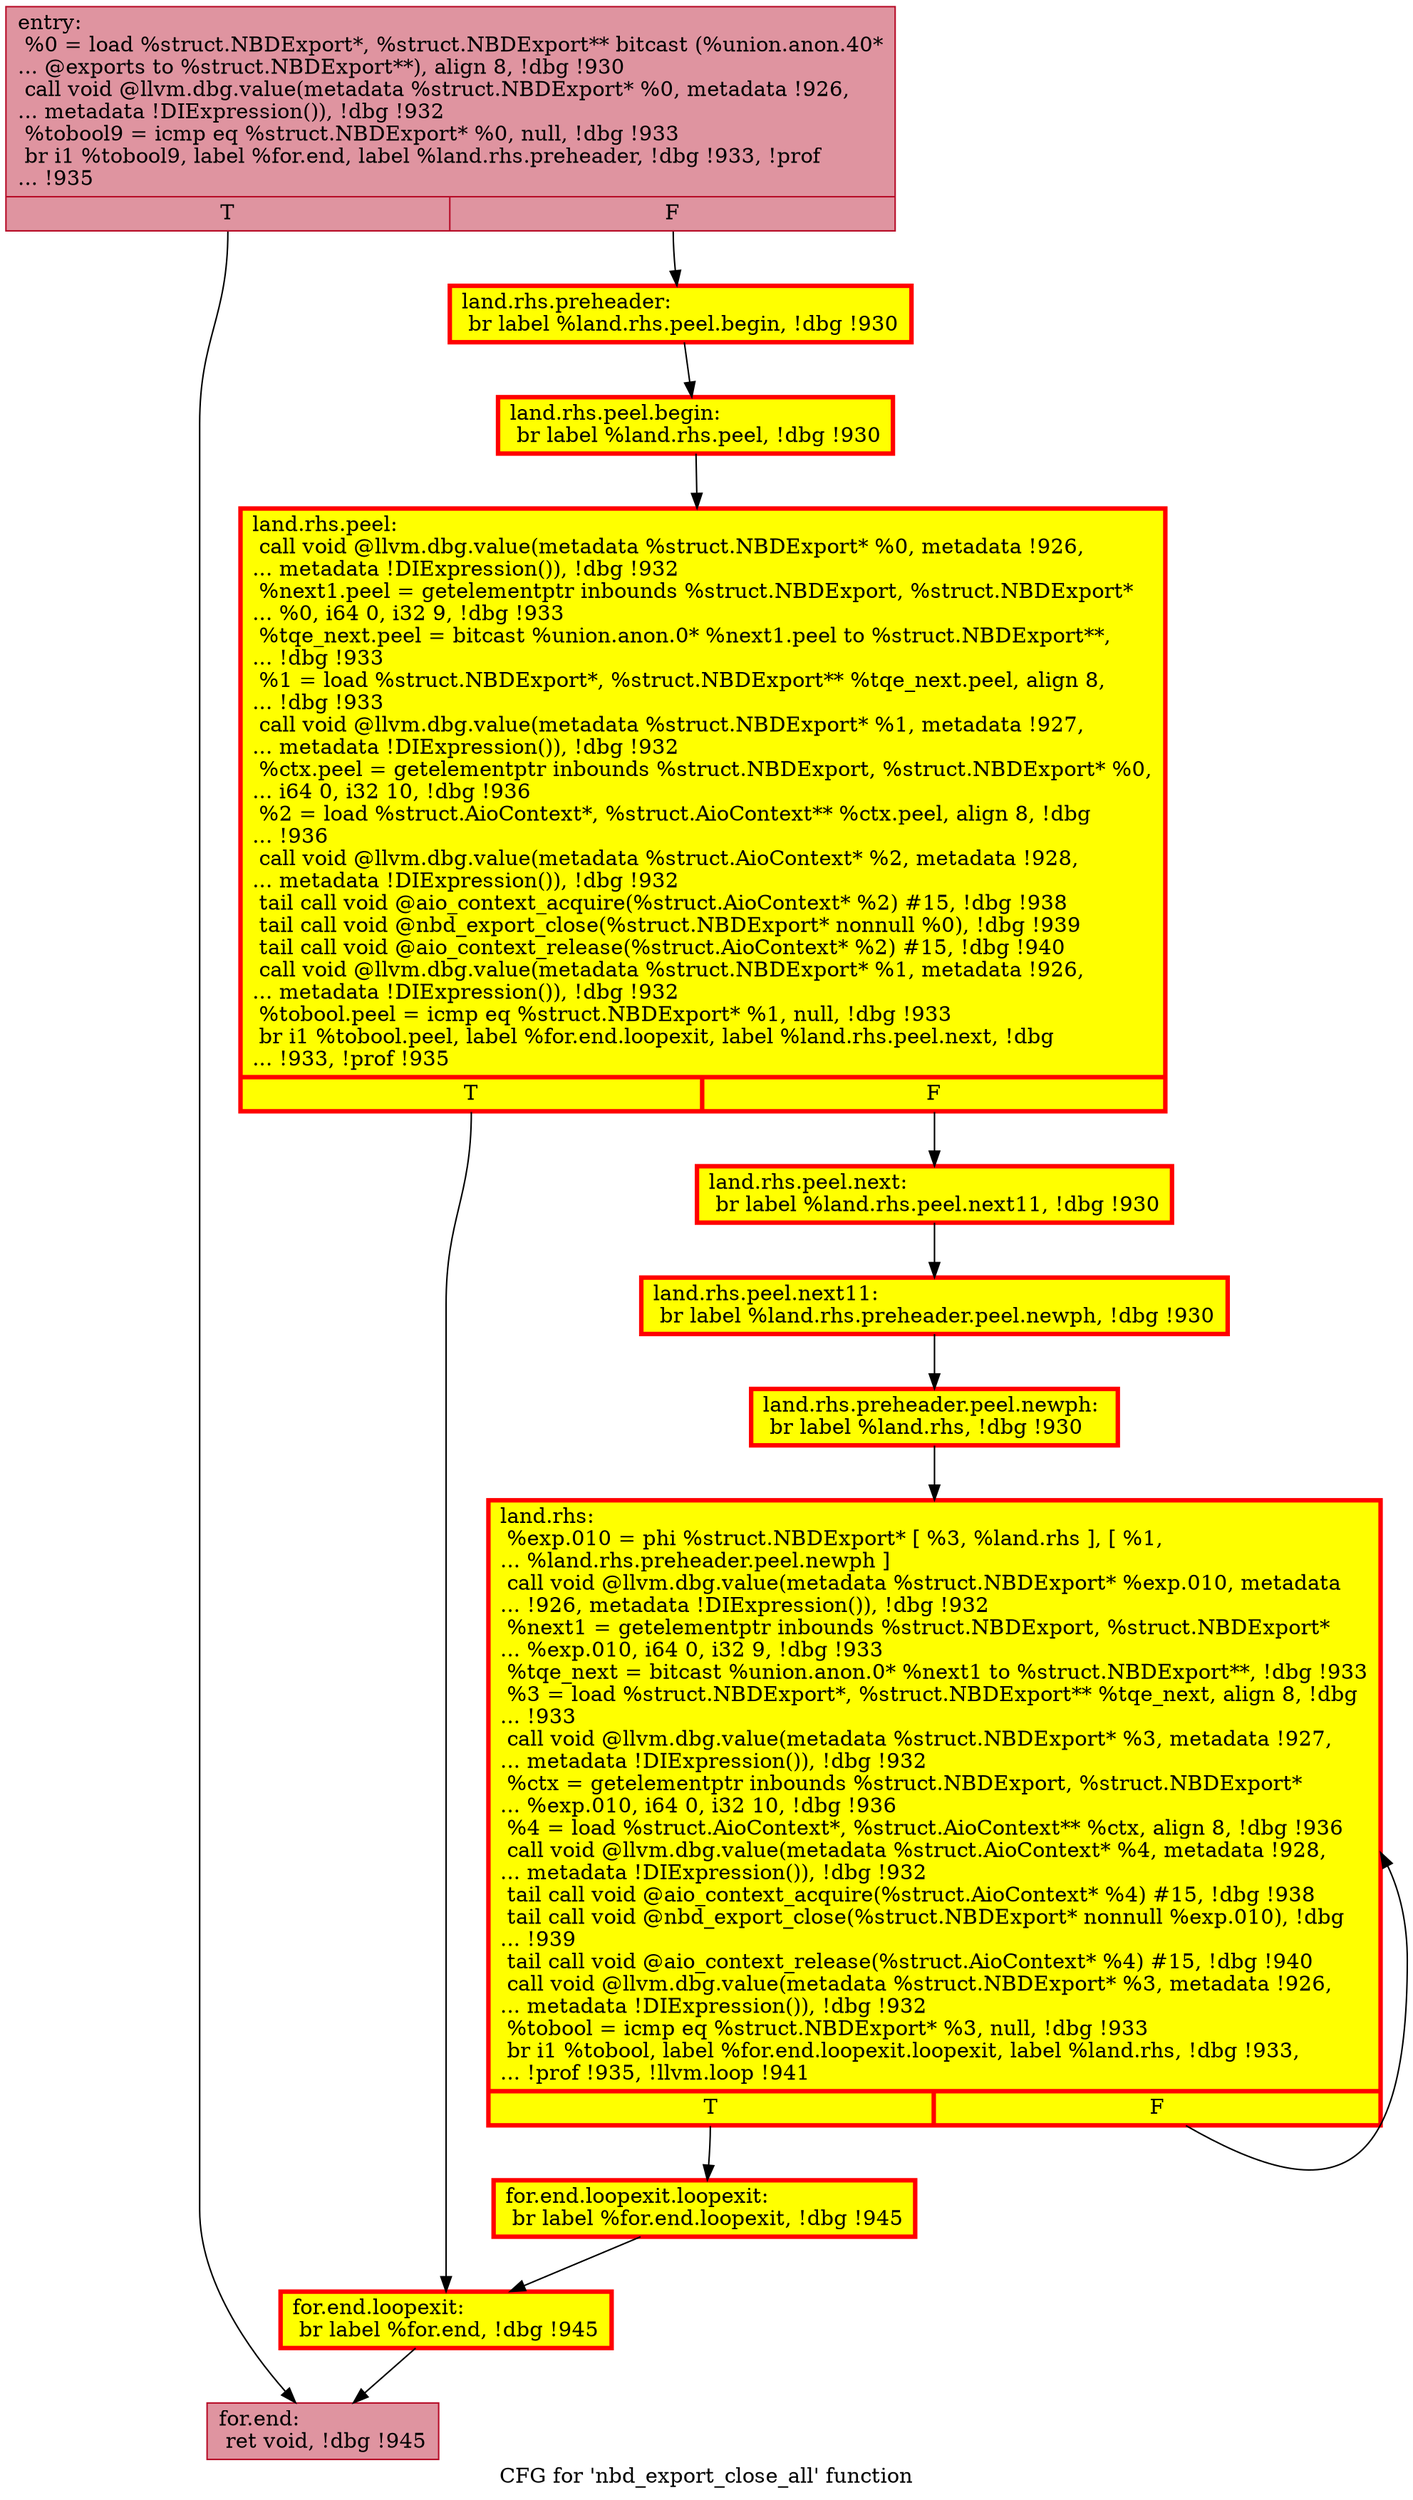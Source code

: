 digraph "CFG for 'nbd_export_close_all' function" {
	label="CFG for 'nbd_export_close_all' function";

	Node0x55f1312130d0 [shape=record,color="#b70d28ff", style=filled, fillcolor="#b70d2870",label="{entry:\l  %0 = load %struct.NBDExport*, %struct.NBDExport** bitcast (%union.anon.40*\l... @exports to %struct.NBDExport**), align 8, !dbg !930\l  call void @llvm.dbg.value(metadata %struct.NBDExport* %0, metadata !926,\l... metadata !DIExpression()), !dbg !932\l  %tobool9 = icmp eq %struct.NBDExport* %0, null, !dbg !933\l  br i1 %tobool9, label %for.end, label %land.rhs.preheader, !dbg !933, !prof\l... !935\l|{<s0>T|<s1>F}}"];
	Node0x55f1312130d0:s0 -> Node0x55f13121d0b0;
	Node0x55f1312130d0:s1 -> Node0x55f131378640;
	Node0x55f131378640 [shape=record,penwidth=3.0, style="filled", color="red", fillcolor="yellow",label="{land.rhs.preheader:                               \l  br label %land.rhs.peel.begin, !dbg !930\l}"];
	Node0x55f131378640 -> Node0x55f1314efaf0;
	Node0x55f1314efaf0 [shape=record,penwidth=3.0, style="filled", color="red", fillcolor="yellow",label="{land.rhs.peel.begin:                              \l  br label %land.rhs.peel, !dbg !930\l}"];
	Node0x55f1314efaf0 -> Node0x55f1315454c0;
	Node0x55f1315454c0 [shape=record,penwidth=3.0, style="filled", color="red", fillcolor="yellow",label="{land.rhs.peel:                                    \l  call void @llvm.dbg.value(metadata %struct.NBDExport* %0, metadata !926,\l... metadata !DIExpression()), !dbg !932\l  %next1.peel = getelementptr inbounds %struct.NBDExport, %struct.NBDExport*\l... %0, i64 0, i32 9, !dbg !933\l  %tqe_next.peel = bitcast %union.anon.0* %next1.peel to %struct.NBDExport**,\l... !dbg !933\l  %1 = load %struct.NBDExport*, %struct.NBDExport** %tqe_next.peel, align 8,\l... !dbg !933\l  call void @llvm.dbg.value(metadata %struct.NBDExport* %1, metadata !927,\l... metadata !DIExpression()), !dbg !932\l  %ctx.peel = getelementptr inbounds %struct.NBDExport, %struct.NBDExport* %0,\l... i64 0, i32 10, !dbg !936\l  %2 = load %struct.AioContext*, %struct.AioContext** %ctx.peel, align 8, !dbg\l... !936\l  call void @llvm.dbg.value(metadata %struct.AioContext* %2, metadata !928,\l... metadata !DIExpression()), !dbg !932\l  tail call void @aio_context_acquire(%struct.AioContext* %2) #15, !dbg !938\l  tail call void @nbd_export_close(%struct.NBDExport* nonnull %0), !dbg !939\l  tail call void @aio_context_release(%struct.AioContext* %2) #15, !dbg !940\l  call void @llvm.dbg.value(metadata %struct.NBDExport* %1, metadata !926,\l... metadata !DIExpression()), !dbg !932\l  %tobool.peel = icmp eq %struct.NBDExport* %1, null, !dbg !933\l  br i1 %tobool.peel, label %for.end.loopexit, label %land.rhs.peel.next, !dbg\l... !933, !prof !935\l|{<s0>T|<s1>F}}"];
	Node0x55f1315454c0:s0 -> Node0x55f1310e14c0;
	Node0x55f1315454c0:s1 -> Node0x55f131059c80;
	Node0x55f131059c80 [shape=record,penwidth=3.0, style="filled", color="red", fillcolor="yellow",label="{land.rhs.peel.next:                               \l  br label %land.rhs.peel.next11, !dbg !930\l}"];
	Node0x55f131059c80 -> Node0x55f1314983e0;
	Node0x55f1314983e0 [shape=record,penwidth=3.0, style="filled", color="red", fillcolor="yellow",label="{land.rhs.peel.next11:                             \l  br label %land.rhs.preheader.peel.newph, !dbg !930\l}"];
	Node0x55f1314983e0 -> Node0x55f131297670;
	Node0x55f131297670 [shape=record,penwidth=3.0, style="filled", color="red", fillcolor="yellow",label="{land.rhs.preheader.peel.newph:                    \l  br label %land.rhs, !dbg !930\l}"];
	Node0x55f131297670 -> Node0x55f13121d580;
	Node0x55f13121d580 [shape=record,penwidth=3.0, style="filled", color="red", fillcolor="yellow",label="{land.rhs:                                         \l  %exp.010 = phi %struct.NBDExport* [ %3, %land.rhs ], [ %1,\l... %land.rhs.preheader.peel.newph ]\l  call void @llvm.dbg.value(metadata %struct.NBDExport* %exp.010, metadata\l... !926, metadata !DIExpression()), !dbg !932\l  %next1 = getelementptr inbounds %struct.NBDExport, %struct.NBDExport*\l... %exp.010, i64 0, i32 9, !dbg !933\l  %tqe_next = bitcast %union.anon.0* %next1 to %struct.NBDExport**, !dbg !933\l  %3 = load %struct.NBDExport*, %struct.NBDExport** %tqe_next, align 8, !dbg\l... !933\l  call void @llvm.dbg.value(metadata %struct.NBDExport* %3, metadata !927,\l... metadata !DIExpression()), !dbg !932\l  %ctx = getelementptr inbounds %struct.NBDExport, %struct.NBDExport*\l... %exp.010, i64 0, i32 10, !dbg !936\l  %4 = load %struct.AioContext*, %struct.AioContext** %ctx, align 8, !dbg !936\l  call void @llvm.dbg.value(metadata %struct.AioContext* %4, metadata !928,\l... metadata !DIExpression()), !dbg !932\l  tail call void @aio_context_acquire(%struct.AioContext* %4) #15, !dbg !938\l  tail call void @nbd_export_close(%struct.NBDExport* nonnull %exp.010), !dbg\l... !939\l  tail call void @aio_context_release(%struct.AioContext* %4) #15, !dbg !940\l  call void @llvm.dbg.value(metadata %struct.NBDExport* %3, metadata !926,\l... metadata !DIExpression()), !dbg !932\l  %tobool = icmp eq %struct.NBDExport* %3, null, !dbg !933\l  br i1 %tobool, label %for.end.loopexit.loopexit, label %land.rhs, !dbg !933,\l... !prof !935, !llvm.loop !941\l|{<s0>T|<s1>F}}"];
	Node0x55f13121d580:s0 -> Node0x55f13148e250;
	Node0x55f13121d580:s1 -> Node0x55f13121d580;
	Node0x55f13148e250 [shape=record,penwidth=3.0, style="filled", color="red", fillcolor="yellow",label="{for.end.loopexit.loopexit:                        \l  br label %for.end.loopexit, !dbg !945\l}"];
	Node0x55f13148e250 -> Node0x55f1310e14c0;
	Node0x55f1310e14c0 [shape=record,penwidth=3.0, style="filled", color="red", fillcolor="yellow",label="{for.end.loopexit:                                 \l  br label %for.end, !dbg !945\l}"];
	Node0x55f1310e14c0 -> Node0x55f13121d0b0;
	Node0x55f13121d0b0 [shape=record,color="#b70d28ff", style=filled, fillcolor="#b70d2870",label="{for.end:                                          \l  ret void, !dbg !945\l}"];
}

